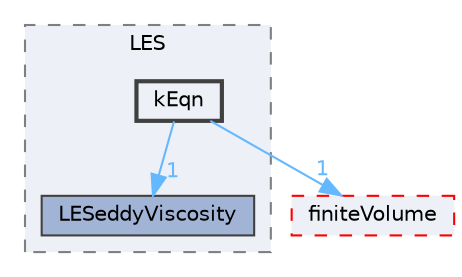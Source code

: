 digraph "src/TurbulenceModels/turbulenceModels/LES/kEqn"
{
 // LATEX_PDF_SIZE
  bgcolor="transparent";
  edge [fontname=Helvetica,fontsize=10,labelfontname=Helvetica,labelfontsize=10];
  node [fontname=Helvetica,fontsize=10,shape=box,height=0.2,width=0.4];
  compound=true
  subgraph clusterdir_9fc1e48ca755258281286cef4f8e0bec {
    graph [ bgcolor="#edf0f7", pencolor="grey50", label="LES", fontname=Helvetica,fontsize=10 style="filled,dashed", URL="dir_9fc1e48ca755258281286cef4f8e0bec.html",tooltip=""]
  dir_59a443f63c1732c08799bcf8a4fd11ae [label="LESeddyViscosity", fillcolor="#a2b4d6", color="grey25", style="filled", URL="dir_59a443f63c1732c08799bcf8a4fd11ae.html",tooltip=""];
  dir_61e67cff51192e923bf6f50b5df2c6f1 [label="kEqn", fillcolor="#edf0f7", color="grey25", style="filled,bold", URL="dir_61e67cff51192e923bf6f50b5df2c6f1.html",tooltip=""];
  }
  dir_9bd15774b555cf7259a6fa18f99fe99b [label="finiteVolume", fillcolor="#edf0f7", color="red", style="filled,dashed", URL="dir_9bd15774b555cf7259a6fa18f99fe99b.html",tooltip=""];
  dir_61e67cff51192e923bf6f50b5df2c6f1->dir_59a443f63c1732c08799bcf8a4fd11ae [headlabel="1", labeldistance=1.5 headhref="dir_002014_002142.html" href="dir_002014_002142.html" color="steelblue1" fontcolor="steelblue1"];
  dir_61e67cff51192e923bf6f50b5df2c6f1->dir_9bd15774b555cf7259a6fa18f99fe99b [headlabel="1", labeldistance=1.5 headhref="dir_002014_001387.html" href="dir_002014_001387.html" color="steelblue1" fontcolor="steelblue1"];
}
